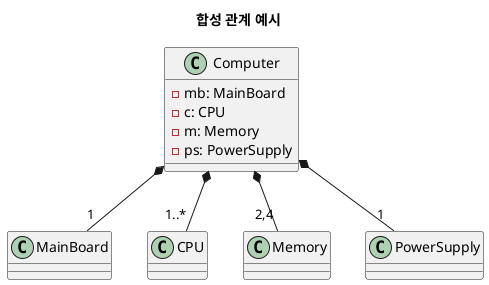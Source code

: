 @startuml
title 합성 관계 예시

class Computer {
  -mb: MainBoard
  -c: CPU
  -m: Memory
  -ps: PowerSupply
}

class MainBoard {}

class CPU {}

class Memory {}

class PowerSupply {}

Computer *-- "1" MainBoard
Computer *-- "1..*" CPU
Computer *-- "2,4" Memory
Computer *-- "1" PowerSupply
@enduml